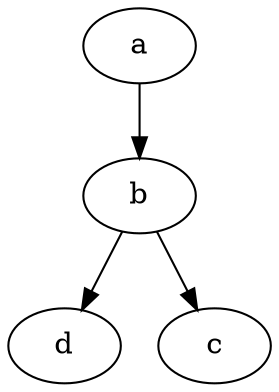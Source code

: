 strict digraph "c" {

   "d"
   "c"
   "b"
   "a"

   "b" -> "d" [peso=2]
   "b" -> "c" [peso=7]
   "a" -> "b" [peso=5]
}
